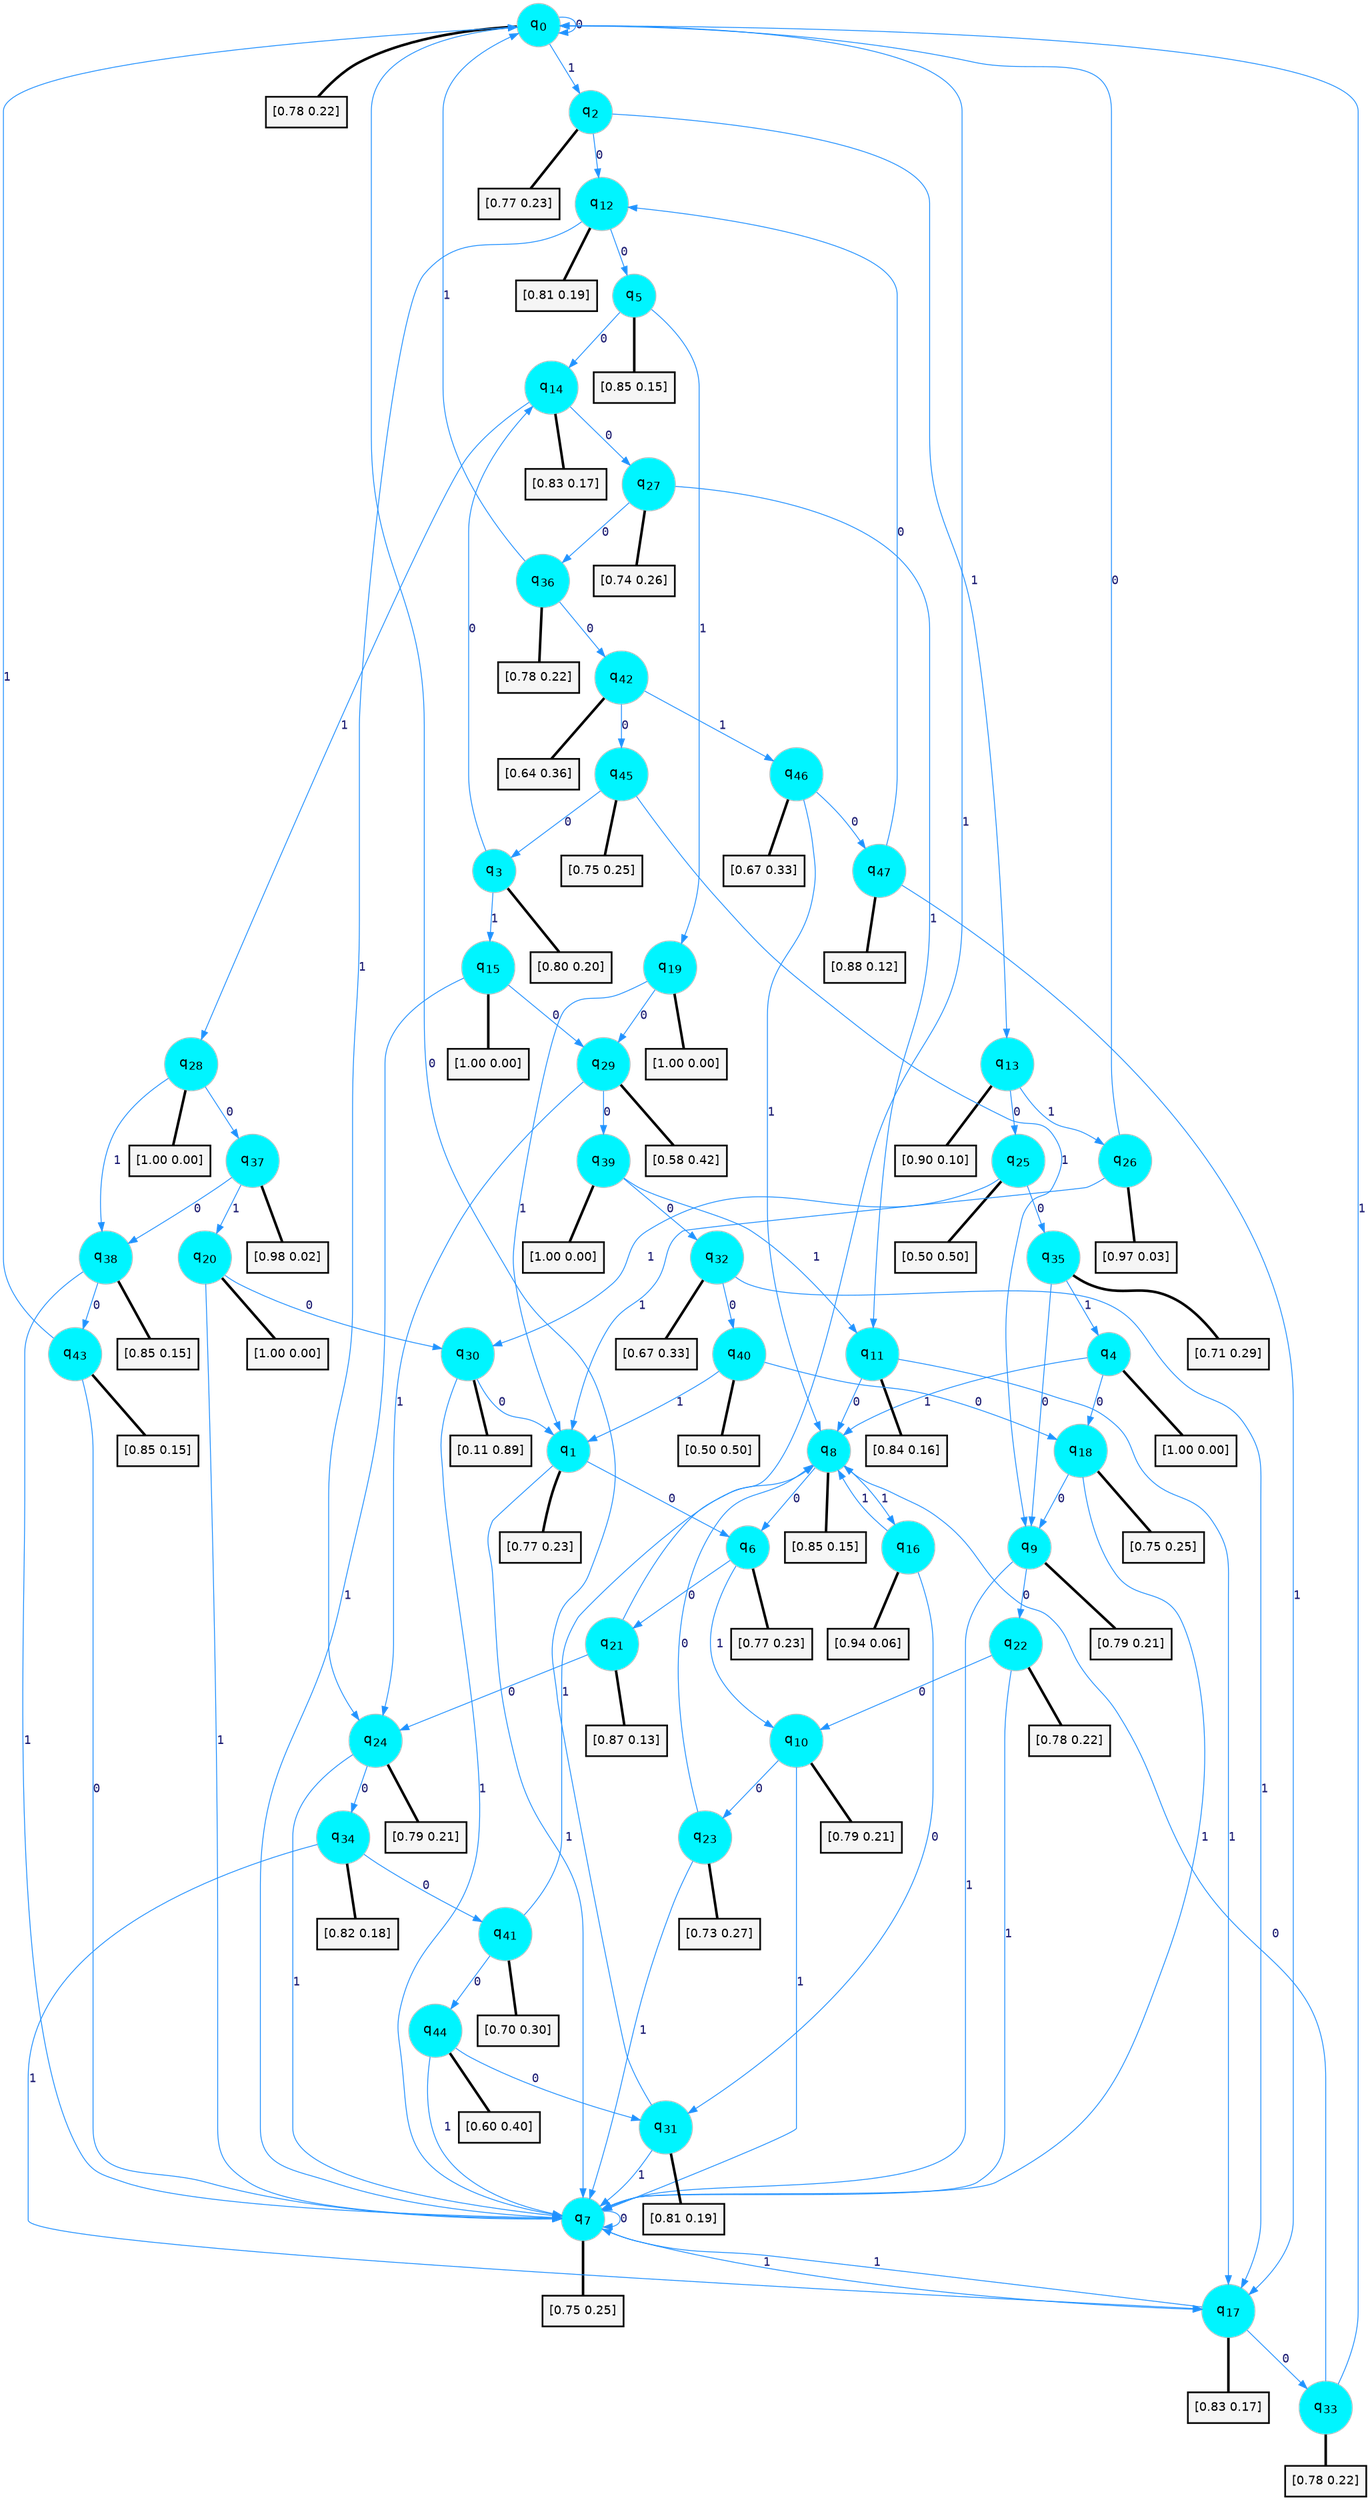 digraph G {
graph [
bgcolor=transparent, dpi=300, rankdir=TD, size="40,25"];
node [
color=gray, fillcolor=turquoise1, fontcolor=black, fontname=Helvetica, fontsize=16, fontweight=bold, shape=circle, style=filled];
edge [
arrowsize=1, color=dodgerblue1, fontcolor=midnightblue, fontname=courier, fontweight=bold, penwidth=1, style=solid, weight=20];
0[label=<q<SUB>0</SUB>>];
1[label=<q<SUB>1</SUB>>];
2[label=<q<SUB>2</SUB>>];
3[label=<q<SUB>3</SUB>>];
4[label=<q<SUB>4</SUB>>];
5[label=<q<SUB>5</SUB>>];
6[label=<q<SUB>6</SUB>>];
7[label=<q<SUB>7</SUB>>];
8[label=<q<SUB>8</SUB>>];
9[label=<q<SUB>9</SUB>>];
10[label=<q<SUB>10</SUB>>];
11[label=<q<SUB>11</SUB>>];
12[label=<q<SUB>12</SUB>>];
13[label=<q<SUB>13</SUB>>];
14[label=<q<SUB>14</SUB>>];
15[label=<q<SUB>15</SUB>>];
16[label=<q<SUB>16</SUB>>];
17[label=<q<SUB>17</SUB>>];
18[label=<q<SUB>18</SUB>>];
19[label=<q<SUB>19</SUB>>];
20[label=<q<SUB>20</SUB>>];
21[label=<q<SUB>21</SUB>>];
22[label=<q<SUB>22</SUB>>];
23[label=<q<SUB>23</SUB>>];
24[label=<q<SUB>24</SUB>>];
25[label=<q<SUB>25</SUB>>];
26[label=<q<SUB>26</SUB>>];
27[label=<q<SUB>27</SUB>>];
28[label=<q<SUB>28</SUB>>];
29[label=<q<SUB>29</SUB>>];
30[label=<q<SUB>30</SUB>>];
31[label=<q<SUB>31</SUB>>];
32[label=<q<SUB>32</SUB>>];
33[label=<q<SUB>33</SUB>>];
34[label=<q<SUB>34</SUB>>];
35[label=<q<SUB>35</SUB>>];
36[label=<q<SUB>36</SUB>>];
37[label=<q<SUB>37</SUB>>];
38[label=<q<SUB>38</SUB>>];
39[label=<q<SUB>39</SUB>>];
40[label=<q<SUB>40</SUB>>];
41[label=<q<SUB>41</SUB>>];
42[label=<q<SUB>42</SUB>>];
43[label=<q<SUB>43</SUB>>];
44[label=<q<SUB>44</SUB>>];
45[label=<q<SUB>45</SUB>>];
46[label=<q<SUB>46</SUB>>];
47[label=<q<SUB>47</SUB>>];
48[label="[0.78 0.22]", shape=box,fontcolor=black, fontname=Helvetica, fontsize=14, penwidth=2, fillcolor=whitesmoke,color=black];
49[label="[0.77 0.23]", shape=box,fontcolor=black, fontname=Helvetica, fontsize=14, penwidth=2, fillcolor=whitesmoke,color=black];
50[label="[0.77 0.23]", shape=box,fontcolor=black, fontname=Helvetica, fontsize=14, penwidth=2, fillcolor=whitesmoke,color=black];
51[label="[0.80 0.20]", shape=box,fontcolor=black, fontname=Helvetica, fontsize=14, penwidth=2, fillcolor=whitesmoke,color=black];
52[label="[1.00 0.00]", shape=box,fontcolor=black, fontname=Helvetica, fontsize=14, penwidth=2, fillcolor=whitesmoke,color=black];
53[label="[0.85 0.15]", shape=box,fontcolor=black, fontname=Helvetica, fontsize=14, penwidth=2, fillcolor=whitesmoke,color=black];
54[label="[0.77 0.23]", shape=box,fontcolor=black, fontname=Helvetica, fontsize=14, penwidth=2, fillcolor=whitesmoke,color=black];
55[label="[0.75 0.25]", shape=box,fontcolor=black, fontname=Helvetica, fontsize=14, penwidth=2, fillcolor=whitesmoke,color=black];
56[label="[0.85 0.15]", shape=box,fontcolor=black, fontname=Helvetica, fontsize=14, penwidth=2, fillcolor=whitesmoke,color=black];
57[label="[0.79 0.21]", shape=box,fontcolor=black, fontname=Helvetica, fontsize=14, penwidth=2, fillcolor=whitesmoke,color=black];
58[label="[0.79 0.21]", shape=box,fontcolor=black, fontname=Helvetica, fontsize=14, penwidth=2, fillcolor=whitesmoke,color=black];
59[label="[0.84 0.16]", shape=box,fontcolor=black, fontname=Helvetica, fontsize=14, penwidth=2, fillcolor=whitesmoke,color=black];
60[label="[0.81 0.19]", shape=box,fontcolor=black, fontname=Helvetica, fontsize=14, penwidth=2, fillcolor=whitesmoke,color=black];
61[label="[0.90 0.10]", shape=box,fontcolor=black, fontname=Helvetica, fontsize=14, penwidth=2, fillcolor=whitesmoke,color=black];
62[label="[0.83 0.17]", shape=box,fontcolor=black, fontname=Helvetica, fontsize=14, penwidth=2, fillcolor=whitesmoke,color=black];
63[label="[1.00 0.00]", shape=box,fontcolor=black, fontname=Helvetica, fontsize=14, penwidth=2, fillcolor=whitesmoke,color=black];
64[label="[0.94 0.06]", shape=box,fontcolor=black, fontname=Helvetica, fontsize=14, penwidth=2, fillcolor=whitesmoke,color=black];
65[label="[0.83 0.17]", shape=box,fontcolor=black, fontname=Helvetica, fontsize=14, penwidth=2, fillcolor=whitesmoke,color=black];
66[label="[0.75 0.25]", shape=box,fontcolor=black, fontname=Helvetica, fontsize=14, penwidth=2, fillcolor=whitesmoke,color=black];
67[label="[1.00 0.00]", shape=box,fontcolor=black, fontname=Helvetica, fontsize=14, penwidth=2, fillcolor=whitesmoke,color=black];
68[label="[1.00 0.00]", shape=box,fontcolor=black, fontname=Helvetica, fontsize=14, penwidth=2, fillcolor=whitesmoke,color=black];
69[label="[0.87 0.13]", shape=box,fontcolor=black, fontname=Helvetica, fontsize=14, penwidth=2, fillcolor=whitesmoke,color=black];
70[label="[0.78 0.22]", shape=box,fontcolor=black, fontname=Helvetica, fontsize=14, penwidth=2, fillcolor=whitesmoke,color=black];
71[label="[0.73 0.27]", shape=box,fontcolor=black, fontname=Helvetica, fontsize=14, penwidth=2, fillcolor=whitesmoke,color=black];
72[label="[0.79 0.21]", shape=box,fontcolor=black, fontname=Helvetica, fontsize=14, penwidth=2, fillcolor=whitesmoke,color=black];
73[label="[0.50 0.50]", shape=box,fontcolor=black, fontname=Helvetica, fontsize=14, penwidth=2, fillcolor=whitesmoke,color=black];
74[label="[0.97 0.03]", shape=box,fontcolor=black, fontname=Helvetica, fontsize=14, penwidth=2, fillcolor=whitesmoke,color=black];
75[label="[0.74 0.26]", shape=box,fontcolor=black, fontname=Helvetica, fontsize=14, penwidth=2, fillcolor=whitesmoke,color=black];
76[label="[1.00 0.00]", shape=box,fontcolor=black, fontname=Helvetica, fontsize=14, penwidth=2, fillcolor=whitesmoke,color=black];
77[label="[0.58 0.42]", shape=box,fontcolor=black, fontname=Helvetica, fontsize=14, penwidth=2, fillcolor=whitesmoke,color=black];
78[label="[0.11 0.89]", shape=box,fontcolor=black, fontname=Helvetica, fontsize=14, penwidth=2, fillcolor=whitesmoke,color=black];
79[label="[0.81 0.19]", shape=box,fontcolor=black, fontname=Helvetica, fontsize=14, penwidth=2, fillcolor=whitesmoke,color=black];
80[label="[0.67 0.33]", shape=box,fontcolor=black, fontname=Helvetica, fontsize=14, penwidth=2, fillcolor=whitesmoke,color=black];
81[label="[0.78 0.22]", shape=box,fontcolor=black, fontname=Helvetica, fontsize=14, penwidth=2, fillcolor=whitesmoke,color=black];
82[label="[0.82 0.18]", shape=box,fontcolor=black, fontname=Helvetica, fontsize=14, penwidth=2, fillcolor=whitesmoke,color=black];
83[label="[0.71 0.29]", shape=box,fontcolor=black, fontname=Helvetica, fontsize=14, penwidth=2, fillcolor=whitesmoke,color=black];
84[label="[0.78 0.22]", shape=box,fontcolor=black, fontname=Helvetica, fontsize=14, penwidth=2, fillcolor=whitesmoke,color=black];
85[label="[0.98 0.02]", shape=box,fontcolor=black, fontname=Helvetica, fontsize=14, penwidth=2, fillcolor=whitesmoke,color=black];
86[label="[0.85 0.15]", shape=box,fontcolor=black, fontname=Helvetica, fontsize=14, penwidth=2, fillcolor=whitesmoke,color=black];
87[label="[1.00 0.00]", shape=box,fontcolor=black, fontname=Helvetica, fontsize=14, penwidth=2, fillcolor=whitesmoke,color=black];
88[label="[0.50 0.50]", shape=box,fontcolor=black, fontname=Helvetica, fontsize=14, penwidth=2, fillcolor=whitesmoke,color=black];
89[label="[0.70 0.30]", shape=box,fontcolor=black, fontname=Helvetica, fontsize=14, penwidth=2, fillcolor=whitesmoke,color=black];
90[label="[0.64 0.36]", shape=box,fontcolor=black, fontname=Helvetica, fontsize=14, penwidth=2, fillcolor=whitesmoke,color=black];
91[label="[0.85 0.15]", shape=box,fontcolor=black, fontname=Helvetica, fontsize=14, penwidth=2, fillcolor=whitesmoke,color=black];
92[label="[0.60 0.40]", shape=box,fontcolor=black, fontname=Helvetica, fontsize=14, penwidth=2, fillcolor=whitesmoke,color=black];
93[label="[0.75 0.25]", shape=box,fontcolor=black, fontname=Helvetica, fontsize=14, penwidth=2, fillcolor=whitesmoke,color=black];
94[label="[0.67 0.33]", shape=box,fontcolor=black, fontname=Helvetica, fontsize=14, penwidth=2, fillcolor=whitesmoke,color=black];
95[label="[0.88 0.12]", shape=box,fontcolor=black, fontname=Helvetica, fontsize=14, penwidth=2, fillcolor=whitesmoke,color=black];
0->0 [label=0];
0->2 [label=1];
0->48 [arrowhead=none, penwidth=3,color=black];
1->6 [label=0];
1->7 [label=1];
1->49 [arrowhead=none, penwidth=3,color=black];
2->12 [label=0];
2->13 [label=1];
2->50 [arrowhead=none, penwidth=3,color=black];
3->14 [label=0];
3->15 [label=1];
3->51 [arrowhead=none, penwidth=3,color=black];
4->18 [label=0];
4->8 [label=1];
4->52 [arrowhead=none, penwidth=3,color=black];
5->14 [label=0];
5->19 [label=1];
5->53 [arrowhead=none, penwidth=3,color=black];
6->21 [label=0];
6->10 [label=1];
6->54 [arrowhead=none, penwidth=3,color=black];
7->7 [label=0];
7->17 [label=1];
7->55 [arrowhead=none, penwidth=3,color=black];
8->6 [label=0];
8->16 [label=1];
8->56 [arrowhead=none, penwidth=3,color=black];
9->22 [label=0];
9->7 [label=1];
9->57 [arrowhead=none, penwidth=3,color=black];
10->23 [label=0];
10->7 [label=1];
10->58 [arrowhead=none, penwidth=3,color=black];
11->8 [label=0];
11->17 [label=1];
11->59 [arrowhead=none, penwidth=3,color=black];
12->5 [label=0];
12->24 [label=1];
12->60 [arrowhead=none, penwidth=3,color=black];
13->25 [label=0];
13->26 [label=1];
13->61 [arrowhead=none, penwidth=3,color=black];
14->27 [label=0];
14->28 [label=1];
14->62 [arrowhead=none, penwidth=3,color=black];
15->29 [label=0];
15->7 [label=1];
15->63 [arrowhead=none, penwidth=3,color=black];
16->31 [label=0];
16->8 [label=1];
16->64 [arrowhead=none, penwidth=3,color=black];
17->33 [label=0];
17->7 [label=1];
17->65 [arrowhead=none, penwidth=3,color=black];
18->9 [label=0];
18->7 [label=1];
18->66 [arrowhead=none, penwidth=3,color=black];
19->29 [label=0];
19->1 [label=1];
19->67 [arrowhead=none, penwidth=3,color=black];
20->30 [label=0];
20->7 [label=1];
20->68 [arrowhead=none, penwidth=3,color=black];
21->24 [label=0];
21->0 [label=1];
21->69 [arrowhead=none, penwidth=3,color=black];
22->10 [label=0];
22->7 [label=1];
22->70 [arrowhead=none, penwidth=3,color=black];
23->8 [label=0];
23->7 [label=1];
23->71 [arrowhead=none, penwidth=3,color=black];
24->34 [label=0];
24->7 [label=1];
24->72 [arrowhead=none, penwidth=3,color=black];
25->35 [label=0];
25->30 [label=1];
25->73 [arrowhead=none, penwidth=3,color=black];
26->0 [label=0];
26->1 [label=1];
26->74 [arrowhead=none, penwidth=3,color=black];
27->36 [label=0];
27->11 [label=1];
27->75 [arrowhead=none, penwidth=3,color=black];
28->37 [label=0];
28->38 [label=1];
28->76 [arrowhead=none, penwidth=3,color=black];
29->39 [label=0];
29->24 [label=1];
29->77 [arrowhead=none, penwidth=3,color=black];
30->1 [label=0];
30->7 [label=1];
30->78 [arrowhead=none, penwidth=3,color=black];
31->0 [label=0];
31->7 [label=1];
31->79 [arrowhead=none, penwidth=3,color=black];
32->40 [label=0];
32->17 [label=1];
32->80 [arrowhead=none, penwidth=3,color=black];
33->8 [label=0];
33->0 [label=1];
33->81 [arrowhead=none, penwidth=3,color=black];
34->41 [label=0];
34->17 [label=1];
34->82 [arrowhead=none, penwidth=3,color=black];
35->9 [label=0];
35->4 [label=1];
35->83 [arrowhead=none, penwidth=3,color=black];
36->42 [label=0];
36->0 [label=1];
36->84 [arrowhead=none, penwidth=3,color=black];
37->38 [label=0];
37->20 [label=1];
37->85 [arrowhead=none, penwidth=3,color=black];
38->43 [label=0];
38->7 [label=1];
38->86 [arrowhead=none, penwidth=3,color=black];
39->32 [label=0];
39->11 [label=1];
39->87 [arrowhead=none, penwidth=3,color=black];
40->18 [label=0];
40->1 [label=1];
40->88 [arrowhead=none, penwidth=3,color=black];
41->44 [label=0];
41->8 [label=1];
41->89 [arrowhead=none, penwidth=3,color=black];
42->45 [label=0];
42->46 [label=1];
42->90 [arrowhead=none, penwidth=3,color=black];
43->7 [label=0];
43->0 [label=1];
43->91 [arrowhead=none, penwidth=3,color=black];
44->31 [label=0];
44->7 [label=1];
44->92 [arrowhead=none, penwidth=3,color=black];
45->3 [label=0];
45->9 [label=1];
45->93 [arrowhead=none, penwidth=3,color=black];
46->47 [label=0];
46->8 [label=1];
46->94 [arrowhead=none, penwidth=3,color=black];
47->12 [label=0];
47->17 [label=1];
47->95 [arrowhead=none, penwidth=3,color=black];
}
